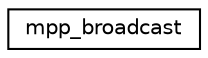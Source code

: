 digraph "Graphical Class Hierarchy"
{
 // INTERACTIVE_SVG=YES
 // LATEX_PDF_SIZE
  edge [fontname="Helvetica",fontsize="10",labelfontname="Helvetica",labelfontsize="10"];
  node [fontname="Helvetica",fontsize="10",shape=record];
  rankdir="LR";
  Node0 [label="mpp_broadcast",height=0.2,width=0.4,color="black", fillcolor="white", style="filled",URL="$interfacempp__mod_1_1mpp__broadcast.html",tooltip="Perform parallel broadcasts."];
}
